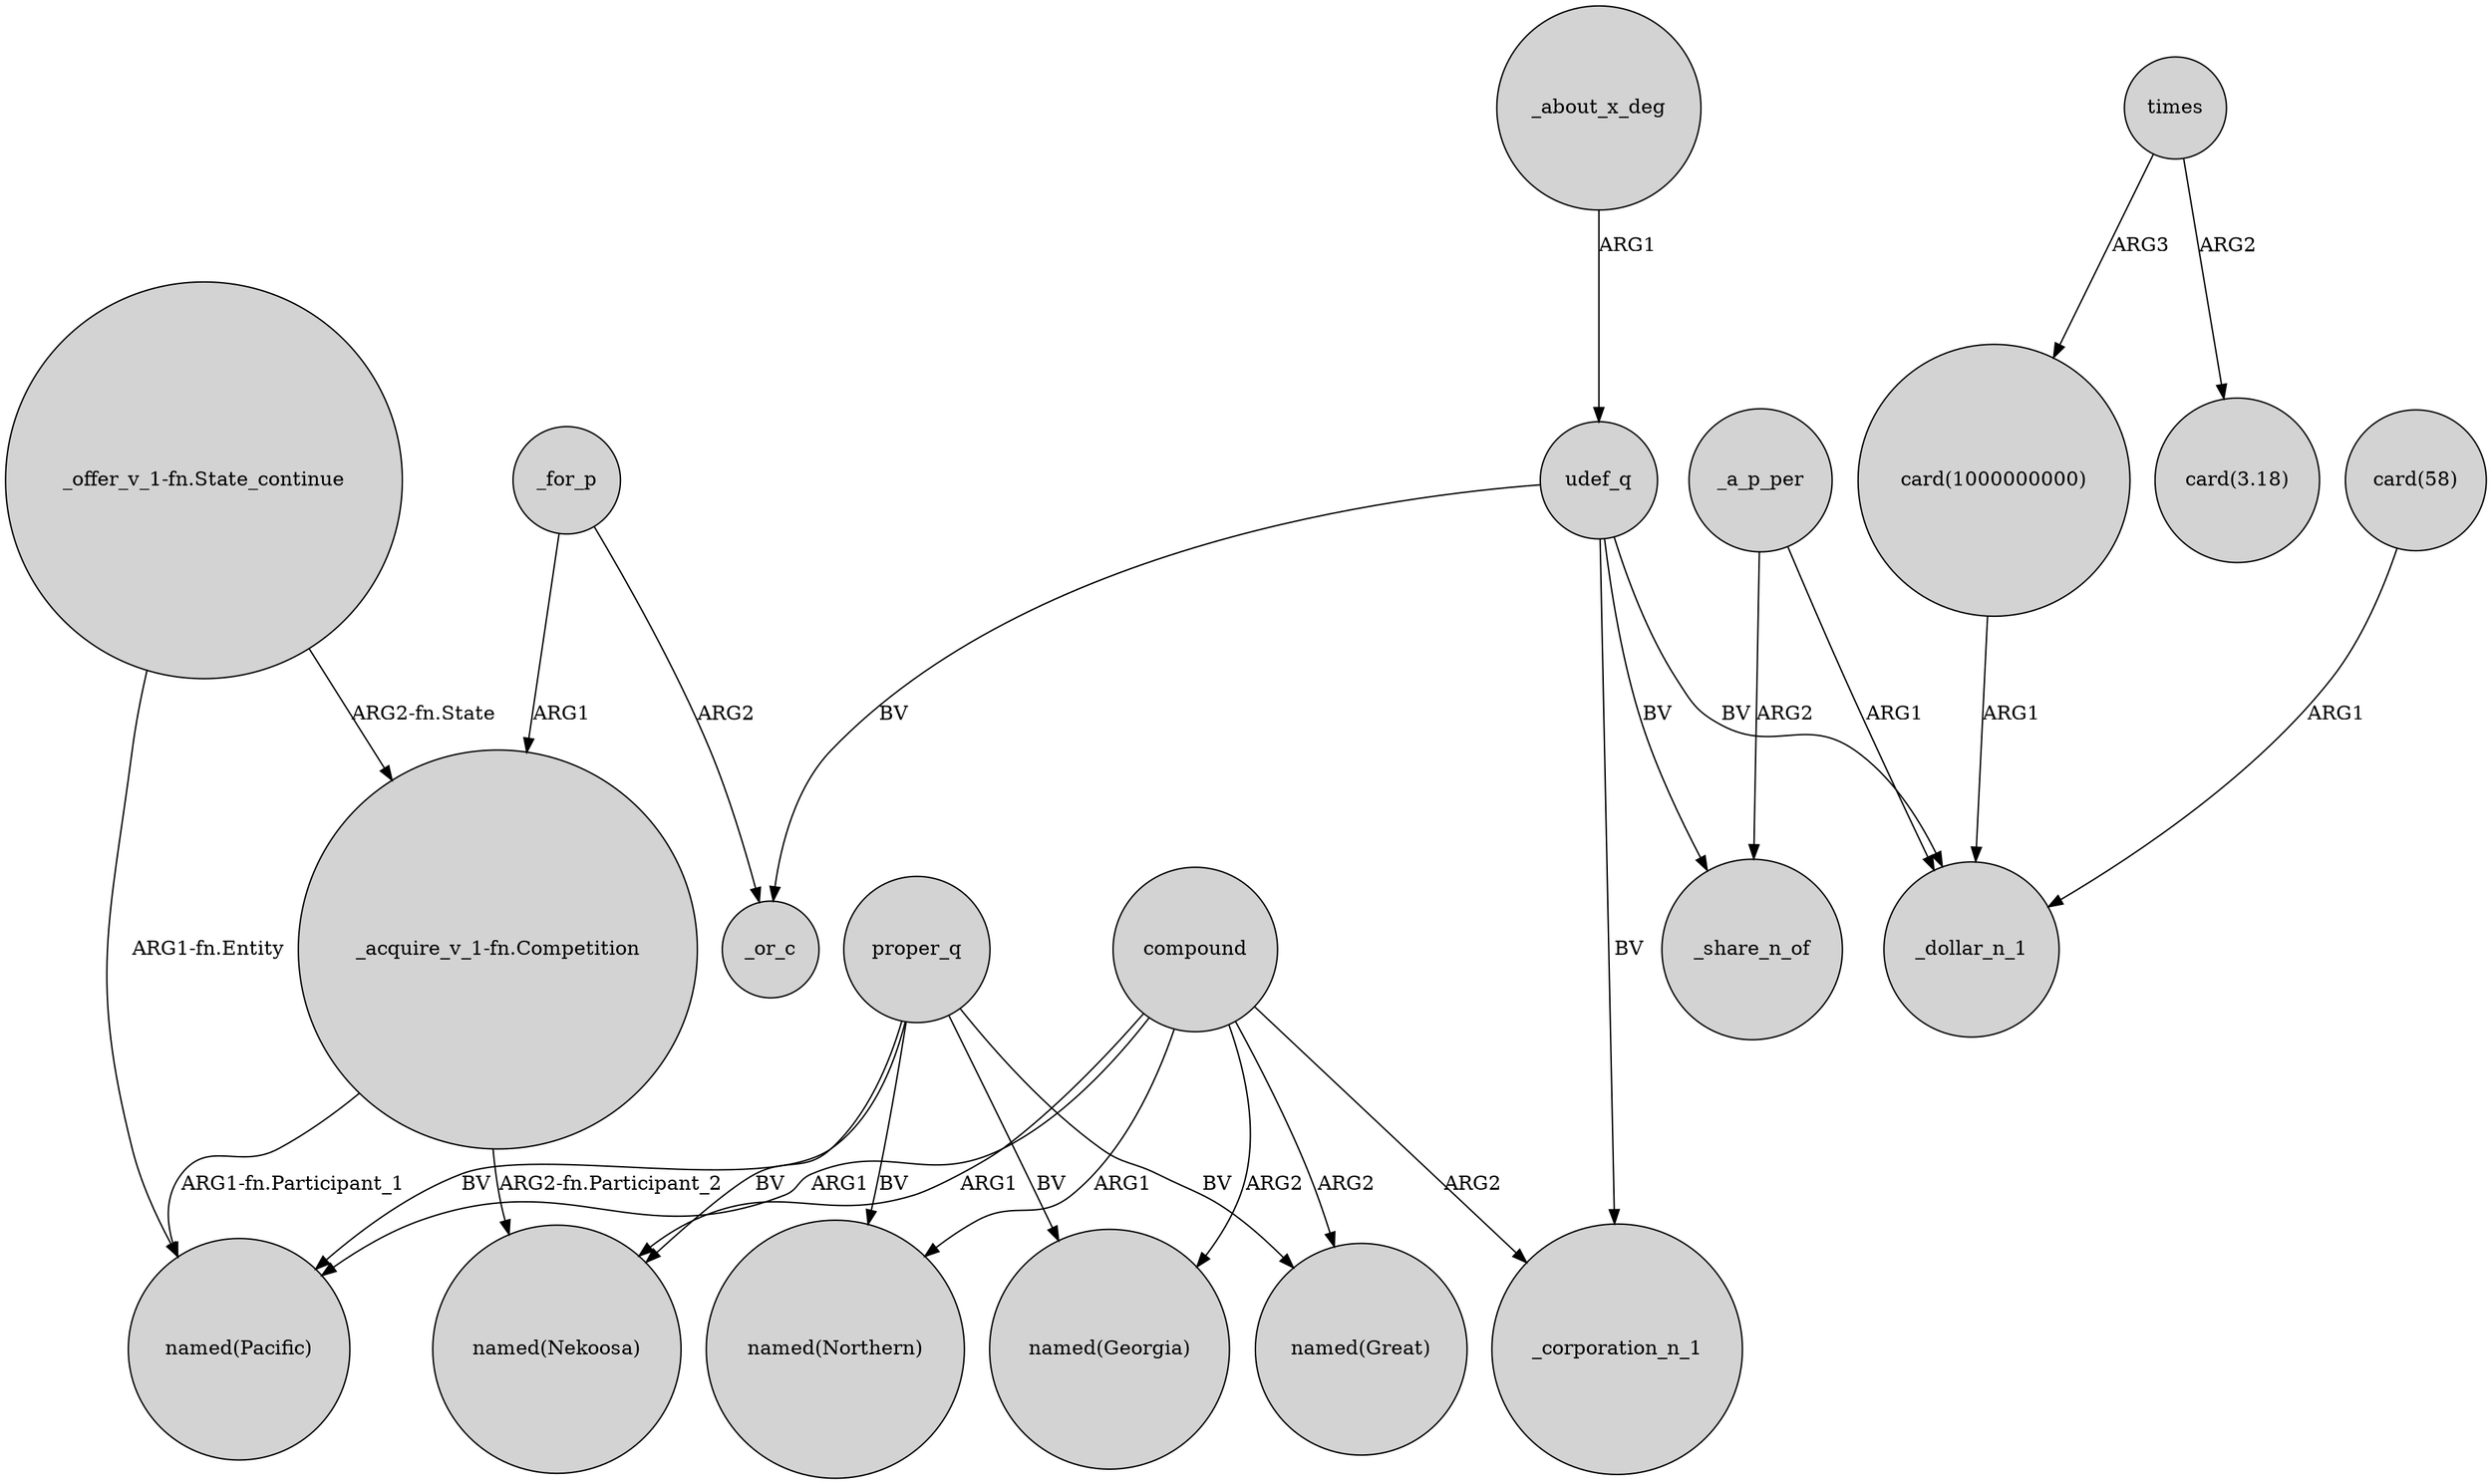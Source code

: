 digraph {
	node [shape=circle style=filled]
	"card(1000000000)" -> _dollar_n_1 [label=ARG1]
	"_acquire_v_1-fn.Competition" -> "named(Pacific)" [label="ARG1-fn.Participant_1"]
	proper_q -> "named(Georgia)" [label=BV]
	compound -> "named(Great)" [label=ARG2]
	"_offer_v_1-fn.State_continue" -> "named(Pacific)" [label="ARG1-fn.Entity"]
	"card(58)" -> _dollar_n_1 [label=ARG1]
	times -> "card(1000000000)" [label=ARG3]
	times -> "card(3.18)" [label=ARG2]
	_for_p -> "_acquire_v_1-fn.Competition" [label=ARG1]
	udef_q -> _or_c [label=BV]
	_about_x_deg -> udef_q [label=ARG1]
	compound -> "named(Pacific)" [label=ARG1]
	"_acquire_v_1-fn.Competition" -> "named(Nekoosa)" [label="ARG2-fn.Participant_2"]
	_a_p_per -> _share_n_of [label=ARG2]
	proper_q -> "named(Northern)" [label=BV]
	_for_p -> _or_c [label=ARG2]
	proper_q -> "named(Great)" [label=BV]
	udef_q -> _share_n_of [label=BV]
	"_offer_v_1-fn.State_continue" -> "_acquire_v_1-fn.Competition" [label="ARG2-fn.State"]
	udef_q -> _dollar_n_1 [label=BV]
	compound -> "named(Northern)" [label=ARG1]
	_a_p_per -> _dollar_n_1 [label=ARG1]
	proper_q -> "named(Pacific)" [label=BV]
	compound -> _corporation_n_1 [label=ARG2]
	udef_q -> _corporation_n_1 [label=BV]
	compound -> "named(Georgia)" [label=ARG2]
	proper_q -> "named(Nekoosa)" [label=BV]
	compound -> "named(Nekoosa)" [label=ARG1]
}
